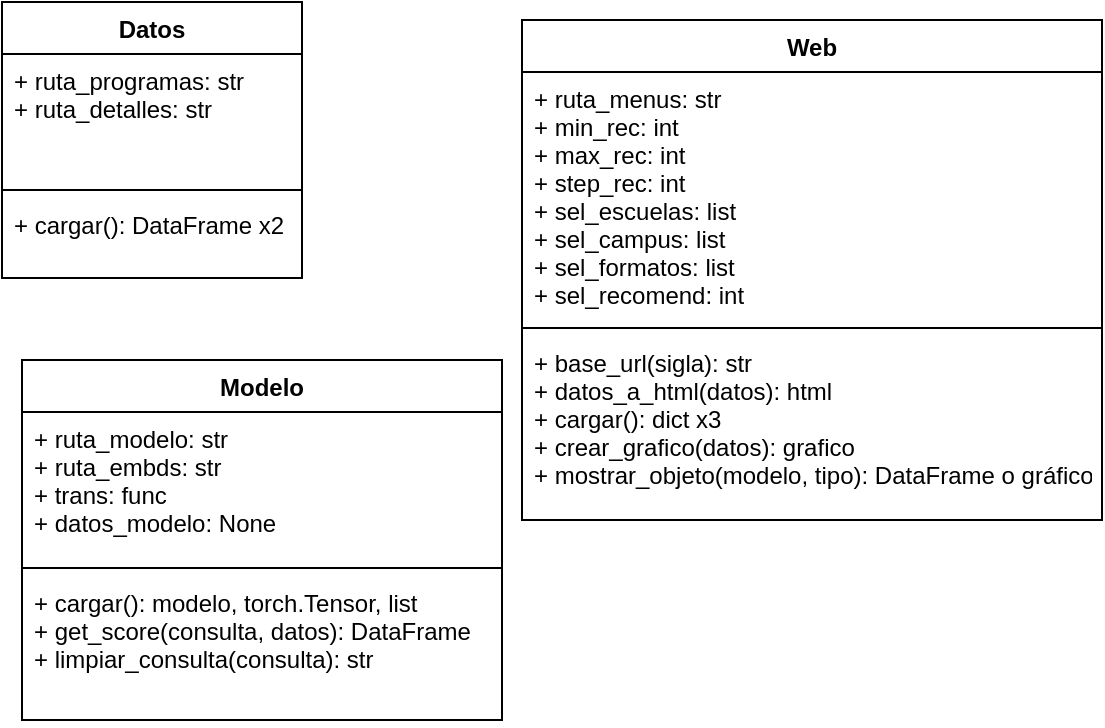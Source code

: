 <mxfile>
    <diagram id="4YDv0oArArzJDDCm-rEH" name="Page-1">
        <mxGraphModel dx="559" dy="408" grid="1" gridSize="10" guides="1" tooltips="1" connect="1" arrows="1" fold="1" page="1" pageScale="1" pageWidth="827" pageHeight="1169" math="0" shadow="0">
            <root>
                <mxCell id="0"/>
                <mxCell id="1" parent="0"/>
                <mxCell id="4" value="Datos" style="swimlane;fontStyle=1;align=center;verticalAlign=top;childLayout=stackLayout;horizontal=1;startSize=26;horizontalStack=0;resizeParent=1;resizeParentMax=0;resizeLast=0;collapsible=1;marginBottom=0;" parent="1" vertex="1">
                    <mxGeometry x="10" y="11" width="150" height="138" as="geometry"/>
                </mxCell>
                <mxCell id="5" value="+ ruta_programas: str&#10;+ ruta_detalles: str" style="text;strokeColor=none;fillColor=none;align=left;verticalAlign=top;spacingLeft=4;spacingRight=4;overflow=hidden;rotatable=0;points=[[0,0.5],[1,0.5]];portConstraint=eastwest;" parent="4" vertex="1">
                    <mxGeometry y="26" width="150" height="64" as="geometry"/>
                </mxCell>
                <mxCell id="6" value="" style="line;strokeWidth=1;fillColor=none;align=left;verticalAlign=middle;spacingTop=-1;spacingLeft=3;spacingRight=3;rotatable=0;labelPosition=right;points=[];portConstraint=eastwest;" parent="4" vertex="1">
                    <mxGeometry y="90" width="150" height="8" as="geometry"/>
                </mxCell>
                <mxCell id="7" value="+ cargar(): DataFrame x2" style="text;strokeColor=none;fillColor=none;align=left;verticalAlign=top;spacingLeft=4;spacingRight=4;overflow=hidden;rotatable=0;points=[[0,0.5],[1,0.5]];portConstraint=eastwest;" parent="4" vertex="1">
                    <mxGeometry y="98" width="150" height="40" as="geometry"/>
                </mxCell>
                <mxCell id="8" value="Modelo" style="swimlane;fontStyle=1;align=center;verticalAlign=top;childLayout=stackLayout;horizontal=1;startSize=26;horizontalStack=0;resizeParent=1;resizeParentMax=0;resizeLast=0;collapsible=1;marginBottom=0;" parent="1" vertex="1">
                    <mxGeometry x="20" y="190" width="240" height="180" as="geometry"/>
                </mxCell>
                <mxCell id="9" value="+ ruta_modelo: str&#10;+ ruta_embds: str&#10;+ trans: func&#10;+ datos_modelo: None " style="text;strokeColor=none;fillColor=none;align=left;verticalAlign=top;spacingLeft=4;spacingRight=4;overflow=hidden;rotatable=0;points=[[0,0.5],[1,0.5]];portConstraint=eastwest;" parent="8" vertex="1">
                    <mxGeometry y="26" width="240" height="74" as="geometry"/>
                </mxCell>
                <mxCell id="10" value="" style="line;strokeWidth=1;fillColor=none;align=left;verticalAlign=middle;spacingTop=-1;spacingLeft=3;spacingRight=3;rotatable=0;labelPosition=right;points=[];portConstraint=eastwest;" parent="8" vertex="1">
                    <mxGeometry y="100" width="240" height="8" as="geometry"/>
                </mxCell>
                <mxCell id="11" value="+ cargar(): modelo, torch.Tensor, list&#10;+ get_score(consulta, datos): DataFrame&#10;+ limpiar_consulta(consulta): str" style="text;strokeColor=none;fillColor=none;align=left;verticalAlign=top;spacingLeft=4;spacingRight=4;overflow=hidden;rotatable=0;points=[[0,0.5],[1,0.5]];portConstraint=eastwest;" parent="8" vertex="1">
                    <mxGeometry y="108" width="240" height="72" as="geometry"/>
                </mxCell>
                <mxCell id="14" value="Web" style="swimlane;fontStyle=1;align=center;verticalAlign=top;childLayout=stackLayout;horizontal=1;startSize=26;horizontalStack=0;resizeParent=1;resizeParentMax=0;resizeLast=0;collapsible=1;marginBottom=0;" parent="1" vertex="1">
                    <mxGeometry x="270" y="20" width="290" height="250" as="geometry"/>
                </mxCell>
                <mxCell id="15" value="+ ruta_menus: str&#10;+ min_rec: int&#10;+ max_rec: int&#10;+ step_rec: int&#10;+ sel_escuelas: list&#10;+ sel_campus: list&#10;+ sel_formatos: list&#10;+ sel_recomend: int" style="text;strokeColor=none;fillColor=none;align=left;verticalAlign=top;spacingLeft=4;spacingRight=4;overflow=hidden;rotatable=0;points=[[0,0.5],[1,0.5]];portConstraint=eastwest;" parent="14" vertex="1">
                    <mxGeometry y="26" width="290" height="124" as="geometry"/>
                </mxCell>
                <mxCell id="16" value="" style="line;strokeWidth=1;fillColor=none;align=left;verticalAlign=middle;spacingTop=-1;spacingLeft=3;spacingRight=3;rotatable=0;labelPosition=right;points=[];portConstraint=eastwest;" parent="14" vertex="1">
                    <mxGeometry y="150" width="290" height="8" as="geometry"/>
                </mxCell>
                <mxCell id="17" value="+ base_url(sigla): str&#10;+ datos_a_html(datos): html&#10;+ cargar(): dict x3&#10;+ crear_grafico(datos): grafico&#10;+ mostrar_objeto(modelo, tipo): DataFrame o gráfico  " style="text;strokeColor=none;fillColor=none;align=left;verticalAlign=top;spacingLeft=4;spacingRight=4;overflow=hidden;rotatable=0;points=[[0,0.5],[1,0.5]];portConstraint=eastwest;" parent="14" vertex="1">
                    <mxGeometry y="158" width="290" height="92" as="geometry"/>
                </mxCell>
            </root>
        </mxGraphModel>
    </diagram>
</mxfile>